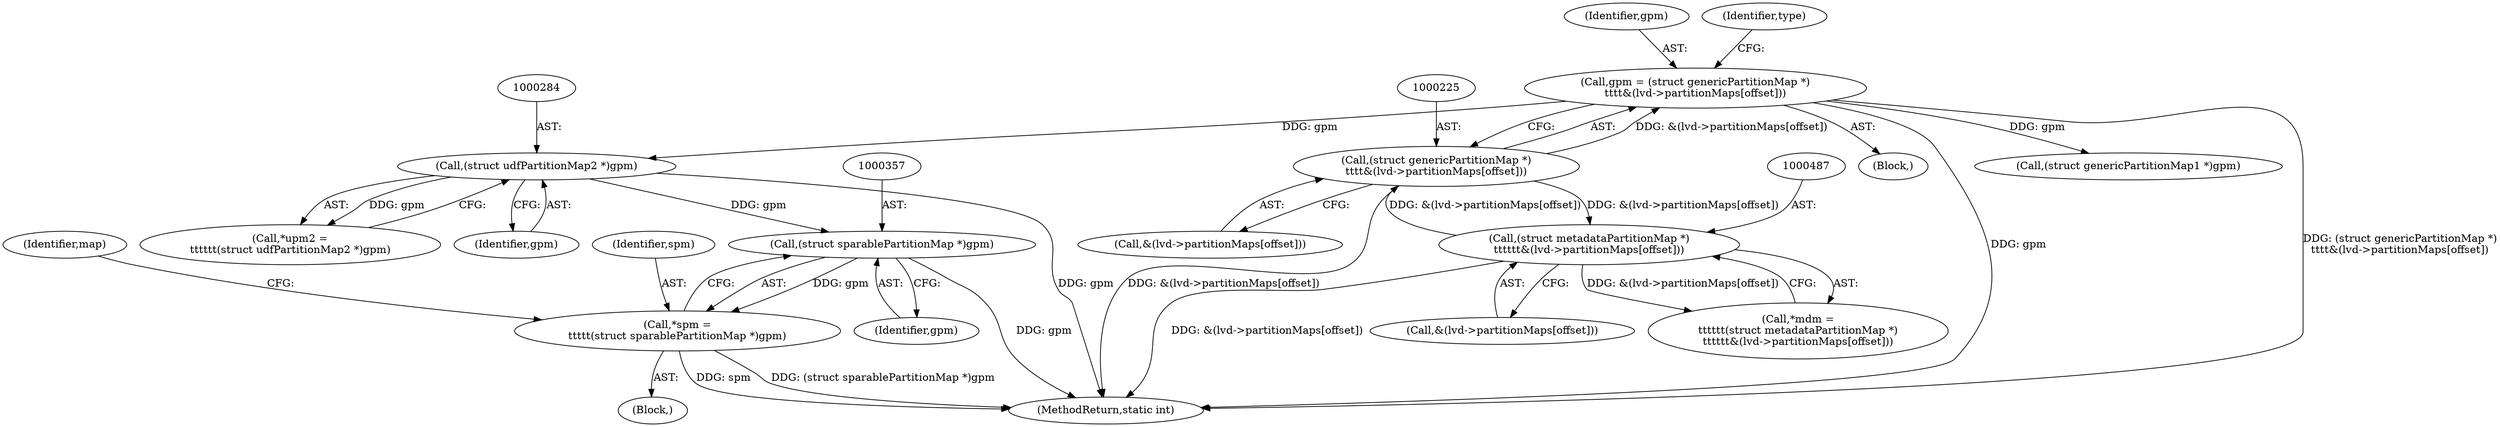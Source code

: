 digraph "0_linux_1df2ae31c724e57be9d7ac00d78db8a5dabdd050@pointer" {
"1000356" [label="(Call,(struct sparablePartitionMap *)gpm)"];
"1000283" [label="(Call,(struct udfPartitionMap2 *)gpm)"];
"1000222" [label="(Call,gpm = (struct genericPartitionMap *)\n\t\t\t\t&(lvd->partitionMaps[offset]))"];
"1000224" [label="(Call,(struct genericPartitionMap *)\n\t\t\t\t&(lvd->partitionMaps[offset]))"];
"1000486" [label="(Call,(struct metadataPartitionMap *)\n\t\t\t\t\t\t&(lvd->partitionMaps[offset]))"];
"1000354" [label="(Call,*spm =\n\t\t\t\t\t(struct sparablePartitionMap *)gpm)"];
"1000281" [label="(Call,*upm2 =\n\t\t\t\t\t\t(struct udfPartitionMap2 *)gpm)"];
"1000484" [label="(Call,*mdm =\n\t\t\t\t\t\t(struct metadataPartitionMap *)\n\t\t\t\t\t\t&(lvd->partitionMaps[offset]))"];
"1000226" [label="(Call,&(lvd->partitionMaps[offset]))"];
"1000354" [label="(Call,*spm =\n\t\t\t\t\t(struct sparablePartitionMap *)gpm)"];
"1000283" [label="(Call,(struct udfPartitionMap2 *)gpm)"];
"1000223" [label="(Identifier,gpm)"];
"1000691" [label="(MethodReturn,static int)"];
"1000233" [label="(Identifier,type)"];
"1000355" [label="(Identifier,spm)"];
"1000356" [label="(Call,(struct sparablePartitionMap *)gpm)"];
"1000222" [label="(Call,gpm = (struct genericPartitionMap *)\n\t\t\t\t&(lvd->partitionMaps[offset]))"];
"1000486" [label="(Call,(struct metadataPartitionMap *)\n\t\t\t\t\t\t&(lvd->partitionMaps[offset]))"];
"1000212" [label="(Block,)"];
"1000285" [label="(Identifier,gpm)"];
"1000224" [label="(Call,(struct genericPartitionMap *)\n\t\t\t\t&(lvd->partitionMaps[offset]))"];
"1000488" [label="(Call,&(lvd->partitionMaps[offset]))"];
"1000245" [label="(Call,(struct genericPartitionMap1 *)gpm)"];
"1000361" [label="(Identifier,map)"];
"1000358" [label="(Identifier,gpm)"];
"1000350" [label="(Block,)"];
"1000356" -> "1000354"  [label="AST: "];
"1000356" -> "1000358"  [label="CFG: "];
"1000357" -> "1000356"  [label="AST: "];
"1000358" -> "1000356"  [label="AST: "];
"1000354" -> "1000356"  [label="CFG: "];
"1000356" -> "1000691"  [label="DDG: gpm"];
"1000356" -> "1000354"  [label="DDG: gpm"];
"1000283" -> "1000356"  [label="DDG: gpm"];
"1000283" -> "1000281"  [label="AST: "];
"1000283" -> "1000285"  [label="CFG: "];
"1000284" -> "1000283"  [label="AST: "];
"1000285" -> "1000283"  [label="AST: "];
"1000281" -> "1000283"  [label="CFG: "];
"1000283" -> "1000691"  [label="DDG: gpm"];
"1000283" -> "1000281"  [label="DDG: gpm"];
"1000222" -> "1000283"  [label="DDG: gpm"];
"1000222" -> "1000212"  [label="AST: "];
"1000222" -> "1000224"  [label="CFG: "];
"1000223" -> "1000222"  [label="AST: "];
"1000224" -> "1000222"  [label="AST: "];
"1000233" -> "1000222"  [label="CFG: "];
"1000222" -> "1000691"  [label="DDG: gpm"];
"1000222" -> "1000691"  [label="DDG: (struct genericPartitionMap *)\n\t\t\t\t&(lvd->partitionMaps[offset])"];
"1000224" -> "1000222"  [label="DDG: &(lvd->partitionMaps[offset])"];
"1000222" -> "1000245"  [label="DDG: gpm"];
"1000224" -> "1000226"  [label="CFG: "];
"1000225" -> "1000224"  [label="AST: "];
"1000226" -> "1000224"  [label="AST: "];
"1000224" -> "1000691"  [label="DDG: &(lvd->partitionMaps[offset])"];
"1000486" -> "1000224"  [label="DDG: &(lvd->partitionMaps[offset])"];
"1000224" -> "1000486"  [label="DDG: &(lvd->partitionMaps[offset])"];
"1000486" -> "1000484"  [label="AST: "];
"1000486" -> "1000488"  [label="CFG: "];
"1000487" -> "1000486"  [label="AST: "];
"1000488" -> "1000486"  [label="AST: "];
"1000484" -> "1000486"  [label="CFG: "];
"1000486" -> "1000691"  [label="DDG: &(lvd->partitionMaps[offset])"];
"1000486" -> "1000484"  [label="DDG: &(lvd->partitionMaps[offset])"];
"1000354" -> "1000350"  [label="AST: "];
"1000355" -> "1000354"  [label="AST: "];
"1000361" -> "1000354"  [label="CFG: "];
"1000354" -> "1000691"  [label="DDG: (struct sparablePartitionMap *)gpm"];
"1000354" -> "1000691"  [label="DDG: spm"];
}
